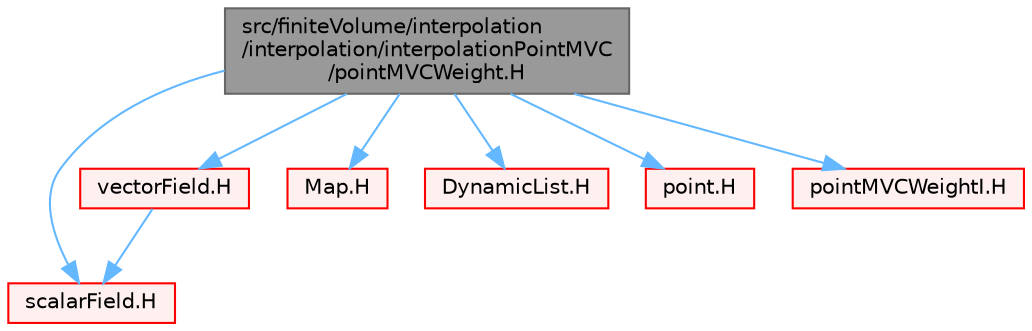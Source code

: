 digraph "src/finiteVolume/interpolation/interpolation/interpolationPointMVC/pointMVCWeight.H"
{
 // LATEX_PDF_SIZE
  bgcolor="transparent";
  edge [fontname=Helvetica,fontsize=10,labelfontname=Helvetica,labelfontsize=10];
  node [fontname=Helvetica,fontsize=10,shape=box,height=0.2,width=0.4];
  Node1 [id="Node000001",label="src/finiteVolume/interpolation\l/interpolation/interpolationPointMVC\l/pointMVCWeight.H",height=0.2,width=0.4,color="gray40", fillcolor="grey60", style="filled", fontcolor="black",tooltip=" "];
  Node1 -> Node2 [id="edge1_Node000001_Node000002",color="steelblue1",style="solid",tooltip=" "];
  Node2 [id="Node000002",label="scalarField.H",height=0.2,width=0.4,color="red", fillcolor="#FFF0F0", style="filled",URL="$scalarField_8H.html",tooltip=" "];
  Node1 -> Node160 [id="edge2_Node000001_Node000160",color="steelblue1",style="solid",tooltip=" "];
  Node160 [id="Node000160",label="vectorField.H",height=0.2,width=0.4,color="red", fillcolor="#FFF0F0", style="filled",URL="$vectorField_8H.html",tooltip=" "];
  Node160 -> Node2 [id="edge3_Node000160_Node000002",color="steelblue1",style="solid",tooltip=" "];
  Node1 -> Node148 [id="edge4_Node000001_Node000148",color="steelblue1",style="solid",tooltip=" "];
  Node148 [id="Node000148",label="Map.H",height=0.2,width=0.4,color="red", fillcolor="#FFF0F0", style="filled",URL="$Map_8H.html",tooltip=" "];
  Node1 -> Node117 [id="edge5_Node000001_Node000117",color="steelblue1",style="solid",tooltip=" "];
  Node117 [id="Node000117",label="DynamicList.H",height=0.2,width=0.4,color="red", fillcolor="#FFF0F0", style="filled",URL="$DynamicList_8H.html",tooltip=" "];
  Node1 -> Node164 [id="edge6_Node000001_Node000164",color="steelblue1",style="solid",tooltip=" "];
  Node164 [id="Node000164",label="point.H",height=0.2,width=0.4,color="red", fillcolor="#FFF0F0", style="filled",URL="$point_8H.html",tooltip=" "];
  Node1 -> Node165 [id="edge7_Node000001_Node000165",color="steelblue1",style="solid",tooltip=" "];
  Node165 [id="Node000165",label="pointMVCWeightI.H",height=0.2,width=0.4,color="red", fillcolor="#FFF0F0", style="filled",URL="$pointMVCWeightI_8H.html",tooltip=" "];
}
